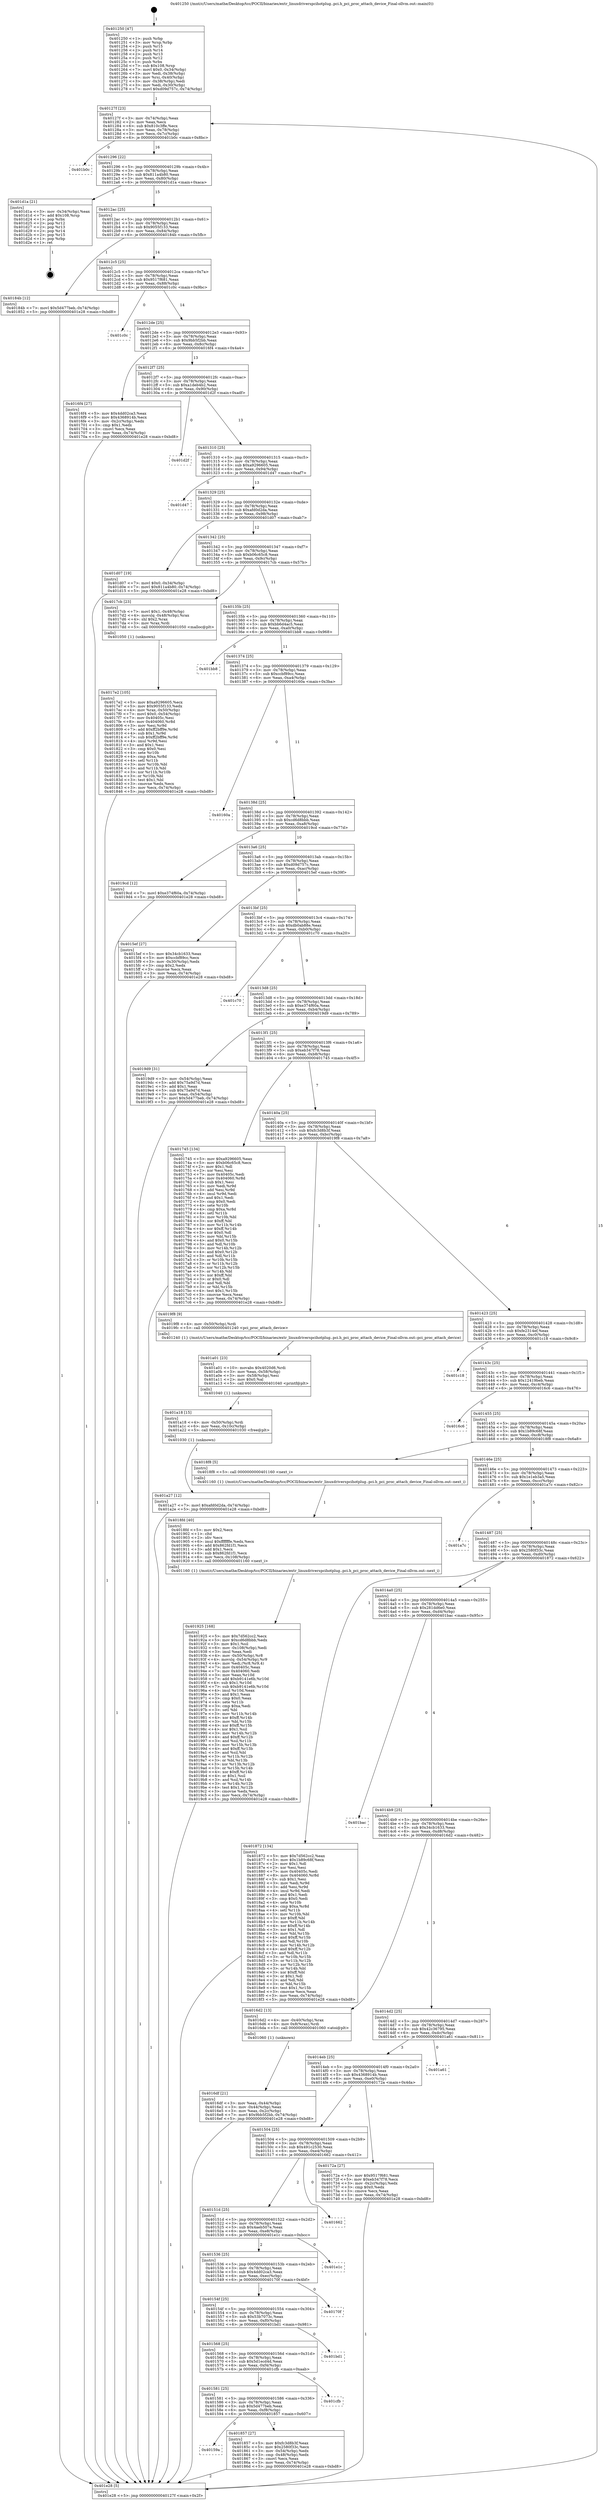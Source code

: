 digraph "0x401250" {
  label = "0x401250 (/mnt/c/Users/mathe/Desktop/tcc/POCII/binaries/extr_linuxdriverspcihotplug..pci.h_pci_proc_attach_device_Final-ollvm.out::main(0))"
  labelloc = "t"
  node[shape=record]

  Entry [label="",width=0.3,height=0.3,shape=circle,fillcolor=black,style=filled]
  "0x40127f" [label="{
     0x40127f [23]\l
     | [instrs]\l
     &nbsp;&nbsp;0x40127f \<+3\>: mov -0x74(%rbp),%eax\l
     &nbsp;&nbsp;0x401282 \<+2\>: mov %eax,%ecx\l
     &nbsp;&nbsp;0x401284 \<+6\>: sub $0x810c3ffe,%ecx\l
     &nbsp;&nbsp;0x40128a \<+3\>: mov %eax,-0x78(%rbp)\l
     &nbsp;&nbsp;0x40128d \<+3\>: mov %ecx,-0x7c(%rbp)\l
     &nbsp;&nbsp;0x401290 \<+6\>: je 0000000000401b0c \<main+0x8bc\>\l
  }"]
  "0x401b0c" [label="{
     0x401b0c\l
  }", style=dashed]
  "0x401296" [label="{
     0x401296 [22]\l
     | [instrs]\l
     &nbsp;&nbsp;0x401296 \<+5\>: jmp 000000000040129b \<main+0x4b\>\l
     &nbsp;&nbsp;0x40129b \<+3\>: mov -0x78(%rbp),%eax\l
     &nbsp;&nbsp;0x40129e \<+5\>: sub $0x811a4b80,%eax\l
     &nbsp;&nbsp;0x4012a3 \<+3\>: mov %eax,-0x80(%rbp)\l
     &nbsp;&nbsp;0x4012a6 \<+6\>: je 0000000000401d1a \<main+0xaca\>\l
  }"]
  Exit [label="",width=0.3,height=0.3,shape=circle,fillcolor=black,style=filled,peripheries=2]
  "0x401d1a" [label="{
     0x401d1a [21]\l
     | [instrs]\l
     &nbsp;&nbsp;0x401d1a \<+3\>: mov -0x34(%rbp),%eax\l
     &nbsp;&nbsp;0x401d1d \<+7\>: add $0x108,%rsp\l
     &nbsp;&nbsp;0x401d24 \<+1\>: pop %rbx\l
     &nbsp;&nbsp;0x401d25 \<+2\>: pop %r12\l
     &nbsp;&nbsp;0x401d27 \<+2\>: pop %r13\l
     &nbsp;&nbsp;0x401d29 \<+2\>: pop %r14\l
     &nbsp;&nbsp;0x401d2b \<+2\>: pop %r15\l
     &nbsp;&nbsp;0x401d2d \<+1\>: pop %rbp\l
     &nbsp;&nbsp;0x401d2e \<+1\>: ret\l
  }"]
  "0x4012ac" [label="{
     0x4012ac [25]\l
     | [instrs]\l
     &nbsp;&nbsp;0x4012ac \<+5\>: jmp 00000000004012b1 \<main+0x61\>\l
     &nbsp;&nbsp;0x4012b1 \<+3\>: mov -0x78(%rbp),%eax\l
     &nbsp;&nbsp;0x4012b4 \<+5\>: sub $0x9055f133,%eax\l
     &nbsp;&nbsp;0x4012b9 \<+6\>: mov %eax,-0x84(%rbp)\l
     &nbsp;&nbsp;0x4012bf \<+6\>: je 000000000040184b \<main+0x5fb\>\l
  }"]
  "0x401a27" [label="{
     0x401a27 [12]\l
     | [instrs]\l
     &nbsp;&nbsp;0x401a27 \<+7\>: movl $0xafd0d2da,-0x74(%rbp)\l
     &nbsp;&nbsp;0x401a2e \<+5\>: jmp 0000000000401e28 \<main+0xbd8\>\l
  }"]
  "0x40184b" [label="{
     0x40184b [12]\l
     | [instrs]\l
     &nbsp;&nbsp;0x40184b \<+7\>: movl $0x5d477beb,-0x74(%rbp)\l
     &nbsp;&nbsp;0x401852 \<+5\>: jmp 0000000000401e28 \<main+0xbd8\>\l
  }"]
  "0x4012c5" [label="{
     0x4012c5 [25]\l
     | [instrs]\l
     &nbsp;&nbsp;0x4012c5 \<+5\>: jmp 00000000004012ca \<main+0x7a\>\l
     &nbsp;&nbsp;0x4012ca \<+3\>: mov -0x78(%rbp),%eax\l
     &nbsp;&nbsp;0x4012cd \<+5\>: sub $0x9517f681,%eax\l
     &nbsp;&nbsp;0x4012d2 \<+6\>: mov %eax,-0x88(%rbp)\l
     &nbsp;&nbsp;0x4012d8 \<+6\>: je 0000000000401c0c \<main+0x9bc\>\l
  }"]
  "0x401a18" [label="{
     0x401a18 [15]\l
     | [instrs]\l
     &nbsp;&nbsp;0x401a18 \<+4\>: mov -0x50(%rbp),%rdi\l
     &nbsp;&nbsp;0x401a1c \<+6\>: mov %eax,-0x10c(%rbp)\l
     &nbsp;&nbsp;0x401a22 \<+5\>: call 0000000000401030 \<free@plt\>\l
     | [calls]\l
     &nbsp;&nbsp;0x401030 \{1\} (unknown)\l
  }"]
  "0x401c0c" [label="{
     0x401c0c\l
  }", style=dashed]
  "0x4012de" [label="{
     0x4012de [25]\l
     | [instrs]\l
     &nbsp;&nbsp;0x4012de \<+5\>: jmp 00000000004012e3 \<main+0x93\>\l
     &nbsp;&nbsp;0x4012e3 \<+3\>: mov -0x78(%rbp),%eax\l
     &nbsp;&nbsp;0x4012e6 \<+5\>: sub $0x9bb5f2bb,%eax\l
     &nbsp;&nbsp;0x4012eb \<+6\>: mov %eax,-0x8c(%rbp)\l
     &nbsp;&nbsp;0x4012f1 \<+6\>: je 00000000004016f4 \<main+0x4a4\>\l
  }"]
  "0x401a01" [label="{
     0x401a01 [23]\l
     | [instrs]\l
     &nbsp;&nbsp;0x401a01 \<+10\>: movabs $0x4020d6,%rdi\l
     &nbsp;&nbsp;0x401a0b \<+3\>: mov %eax,-0x58(%rbp)\l
     &nbsp;&nbsp;0x401a0e \<+3\>: mov -0x58(%rbp),%esi\l
     &nbsp;&nbsp;0x401a11 \<+2\>: mov $0x0,%al\l
     &nbsp;&nbsp;0x401a13 \<+5\>: call 0000000000401040 \<printf@plt\>\l
     | [calls]\l
     &nbsp;&nbsp;0x401040 \{1\} (unknown)\l
  }"]
  "0x4016f4" [label="{
     0x4016f4 [27]\l
     | [instrs]\l
     &nbsp;&nbsp;0x4016f4 \<+5\>: mov $0x4dd02ca3,%eax\l
     &nbsp;&nbsp;0x4016f9 \<+5\>: mov $0x4368914b,%ecx\l
     &nbsp;&nbsp;0x4016fe \<+3\>: mov -0x2c(%rbp),%edx\l
     &nbsp;&nbsp;0x401701 \<+3\>: cmp $0x1,%edx\l
     &nbsp;&nbsp;0x401704 \<+3\>: cmovl %ecx,%eax\l
     &nbsp;&nbsp;0x401707 \<+3\>: mov %eax,-0x74(%rbp)\l
     &nbsp;&nbsp;0x40170a \<+5\>: jmp 0000000000401e28 \<main+0xbd8\>\l
  }"]
  "0x4012f7" [label="{
     0x4012f7 [25]\l
     | [instrs]\l
     &nbsp;&nbsp;0x4012f7 \<+5\>: jmp 00000000004012fc \<main+0xac\>\l
     &nbsp;&nbsp;0x4012fc \<+3\>: mov -0x78(%rbp),%eax\l
     &nbsp;&nbsp;0x4012ff \<+5\>: sub $0xa1deb4b2,%eax\l
     &nbsp;&nbsp;0x401304 \<+6\>: mov %eax,-0x90(%rbp)\l
     &nbsp;&nbsp;0x40130a \<+6\>: je 0000000000401d2f \<main+0xadf\>\l
  }"]
  "0x401925" [label="{
     0x401925 [168]\l
     | [instrs]\l
     &nbsp;&nbsp;0x401925 \<+5\>: mov $0x7d562cc2,%ecx\l
     &nbsp;&nbsp;0x40192a \<+5\>: mov $0xcd6d8bbb,%edx\l
     &nbsp;&nbsp;0x40192f \<+3\>: mov $0x1,%sil\l
     &nbsp;&nbsp;0x401932 \<+6\>: mov -0x108(%rbp),%edi\l
     &nbsp;&nbsp;0x401938 \<+3\>: imul %eax,%edi\l
     &nbsp;&nbsp;0x40193b \<+4\>: mov -0x50(%rbp),%r8\l
     &nbsp;&nbsp;0x40193f \<+4\>: movslq -0x54(%rbp),%r9\l
     &nbsp;&nbsp;0x401943 \<+4\>: mov %edi,(%r8,%r9,4)\l
     &nbsp;&nbsp;0x401947 \<+7\>: mov 0x40405c,%eax\l
     &nbsp;&nbsp;0x40194e \<+7\>: mov 0x404060,%edi\l
     &nbsp;&nbsp;0x401955 \<+3\>: mov %eax,%r10d\l
     &nbsp;&nbsp;0x401958 \<+7\>: add $0xb9141e6b,%r10d\l
     &nbsp;&nbsp;0x40195f \<+4\>: sub $0x1,%r10d\l
     &nbsp;&nbsp;0x401963 \<+7\>: sub $0xb9141e6b,%r10d\l
     &nbsp;&nbsp;0x40196a \<+4\>: imul %r10d,%eax\l
     &nbsp;&nbsp;0x40196e \<+3\>: and $0x1,%eax\l
     &nbsp;&nbsp;0x401971 \<+3\>: cmp $0x0,%eax\l
     &nbsp;&nbsp;0x401974 \<+4\>: sete %r11b\l
     &nbsp;&nbsp;0x401978 \<+3\>: cmp $0xa,%edi\l
     &nbsp;&nbsp;0x40197b \<+3\>: setl %bl\l
     &nbsp;&nbsp;0x40197e \<+3\>: mov %r11b,%r14b\l
     &nbsp;&nbsp;0x401981 \<+4\>: xor $0xff,%r14b\l
     &nbsp;&nbsp;0x401985 \<+3\>: mov %bl,%r15b\l
     &nbsp;&nbsp;0x401988 \<+4\>: xor $0xff,%r15b\l
     &nbsp;&nbsp;0x40198c \<+4\>: xor $0x1,%sil\l
     &nbsp;&nbsp;0x401990 \<+3\>: mov %r14b,%r12b\l
     &nbsp;&nbsp;0x401993 \<+4\>: and $0xff,%r12b\l
     &nbsp;&nbsp;0x401997 \<+3\>: and %sil,%r11b\l
     &nbsp;&nbsp;0x40199a \<+3\>: mov %r15b,%r13b\l
     &nbsp;&nbsp;0x40199d \<+4\>: and $0xff,%r13b\l
     &nbsp;&nbsp;0x4019a1 \<+3\>: and %sil,%bl\l
     &nbsp;&nbsp;0x4019a4 \<+3\>: or %r11b,%r12b\l
     &nbsp;&nbsp;0x4019a7 \<+3\>: or %bl,%r13b\l
     &nbsp;&nbsp;0x4019aa \<+3\>: xor %r13b,%r12b\l
     &nbsp;&nbsp;0x4019ad \<+3\>: or %r15b,%r14b\l
     &nbsp;&nbsp;0x4019b0 \<+4\>: xor $0xff,%r14b\l
     &nbsp;&nbsp;0x4019b4 \<+4\>: or $0x1,%sil\l
     &nbsp;&nbsp;0x4019b8 \<+3\>: and %sil,%r14b\l
     &nbsp;&nbsp;0x4019bb \<+3\>: or %r14b,%r12b\l
     &nbsp;&nbsp;0x4019be \<+4\>: test $0x1,%r12b\l
     &nbsp;&nbsp;0x4019c2 \<+3\>: cmovne %edx,%ecx\l
     &nbsp;&nbsp;0x4019c5 \<+3\>: mov %ecx,-0x74(%rbp)\l
     &nbsp;&nbsp;0x4019c8 \<+5\>: jmp 0000000000401e28 \<main+0xbd8\>\l
  }"]
  "0x401d2f" [label="{
     0x401d2f\l
  }", style=dashed]
  "0x401310" [label="{
     0x401310 [25]\l
     | [instrs]\l
     &nbsp;&nbsp;0x401310 \<+5\>: jmp 0000000000401315 \<main+0xc5\>\l
     &nbsp;&nbsp;0x401315 \<+3\>: mov -0x78(%rbp),%eax\l
     &nbsp;&nbsp;0x401318 \<+5\>: sub $0xa9296605,%eax\l
     &nbsp;&nbsp;0x40131d \<+6\>: mov %eax,-0x94(%rbp)\l
     &nbsp;&nbsp;0x401323 \<+6\>: je 0000000000401d47 \<main+0xaf7\>\l
  }"]
  "0x4018fd" [label="{
     0x4018fd [40]\l
     | [instrs]\l
     &nbsp;&nbsp;0x4018fd \<+5\>: mov $0x2,%ecx\l
     &nbsp;&nbsp;0x401902 \<+1\>: cltd\l
     &nbsp;&nbsp;0x401903 \<+2\>: idiv %ecx\l
     &nbsp;&nbsp;0x401905 \<+6\>: imul $0xfffffffe,%edx,%ecx\l
     &nbsp;&nbsp;0x40190b \<+6\>: add $0x862fd1f1,%ecx\l
     &nbsp;&nbsp;0x401911 \<+3\>: add $0x1,%ecx\l
     &nbsp;&nbsp;0x401914 \<+6\>: sub $0x862fd1f1,%ecx\l
     &nbsp;&nbsp;0x40191a \<+6\>: mov %ecx,-0x108(%rbp)\l
     &nbsp;&nbsp;0x401920 \<+5\>: call 0000000000401160 \<next_i\>\l
     | [calls]\l
     &nbsp;&nbsp;0x401160 \{1\} (/mnt/c/Users/mathe/Desktop/tcc/POCII/binaries/extr_linuxdriverspcihotplug..pci.h_pci_proc_attach_device_Final-ollvm.out::next_i)\l
  }"]
  "0x401d47" [label="{
     0x401d47\l
  }", style=dashed]
  "0x401329" [label="{
     0x401329 [25]\l
     | [instrs]\l
     &nbsp;&nbsp;0x401329 \<+5\>: jmp 000000000040132e \<main+0xde\>\l
     &nbsp;&nbsp;0x40132e \<+3\>: mov -0x78(%rbp),%eax\l
     &nbsp;&nbsp;0x401331 \<+5\>: sub $0xafd0d2da,%eax\l
     &nbsp;&nbsp;0x401336 \<+6\>: mov %eax,-0x98(%rbp)\l
     &nbsp;&nbsp;0x40133c \<+6\>: je 0000000000401d07 \<main+0xab7\>\l
  }"]
  "0x40159a" [label="{
     0x40159a\l
  }", style=dashed]
  "0x401d07" [label="{
     0x401d07 [19]\l
     | [instrs]\l
     &nbsp;&nbsp;0x401d07 \<+7\>: movl $0x0,-0x34(%rbp)\l
     &nbsp;&nbsp;0x401d0e \<+7\>: movl $0x811a4b80,-0x74(%rbp)\l
     &nbsp;&nbsp;0x401d15 \<+5\>: jmp 0000000000401e28 \<main+0xbd8\>\l
  }"]
  "0x401342" [label="{
     0x401342 [25]\l
     | [instrs]\l
     &nbsp;&nbsp;0x401342 \<+5\>: jmp 0000000000401347 \<main+0xf7\>\l
     &nbsp;&nbsp;0x401347 \<+3\>: mov -0x78(%rbp),%eax\l
     &nbsp;&nbsp;0x40134a \<+5\>: sub $0xb06c65c8,%eax\l
     &nbsp;&nbsp;0x40134f \<+6\>: mov %eax,-0x9c(%rbp)\l
     &nbsp;&nbsp;0x401355 \<+6\>: je 00000000004017cb \<main+0x57b\>\l
  }"]
  "0x401857" [label="{
     0x401857 [27]\l
     | [instrs]\l
     &nbsp;&nbsp;0x401857 \<+5\>: mov $0xfc3d8b3f,%eax\l
     &nbsp;&nbsp;0x40185c \<+5\>: mov $0x2580f33c,%ecx\l
     &nbsp;&nbsp;0x401861 \<+3\>: mov -0x54(%rbp),%edx\l
     &nbsp;&nbsp;0x401864 \<+3\>: cmp -0x48(%rbp),%edx\l
     &nbsp;&nbsp;0x401867 \<+3\>: cmovl %ecx,%eax\l
     &nbsp;&nbsp;0x40186a \<+3\>: mov %eax,-0x74(%rbp)\l
     &nbsp;&nbsp;0x40186d \<+5\>: jmp 0000000000401e28 \<main+0xbd8\>\l
  }"]
  "0x4017cb" [label="{
     0x4017cb [23]\l
     | [instrs]\l
     &nbsp;&nbsp;0x4017cb \<+7\>: movl $0x1,-0x48(%rbp)\l
     &nbsp;&nbsp;0x4017d2 \<+4\>: movslq -0x48(%rbp),%rax\l
     &nbsp;&nbsp;0x4017d6 \<+4\>: shl $0x2,%rax\l
     &nbsp;&nbsp;0x4017da \<+3\>: mov %rax,%rdi\l
     &nbsp;&nbsp;0x4017dd \<+5\>: call 0000000000401050 \<malloc@plt\>\l
     | [calls]\l
     &nbsp;&nbsp;0x401050 \{1\} (unknown)\l
  }"]
  "0x40135b" [label="{
     0x40135b [25]\l
     | [instrs]\l
     &nbsp;&nbsp;0x40135b \<+5\>: jmp 0000000000401360 \<main+0x110\>\l
     &nbsp;&nbsp;0x401360 \<+3\>: mov -0x78(%rbp),%eax\l
     &nbsp;&nbsp;0x401363 \<+5\>: sub $0xbb6d4ac5,%eax\l
     &nbsp;&nbsp;0x401368 \<+6\>: mov %eax,-0xa0(%rbp)\l
     &nbsp;&nbsp;0x40136e \<+6\>: je 0000000000401bb8 \<main+0x968\>\l
  }"]
  "0x401581" [label="{
     0x401581 [25]\l
     | [instrs]\l
     &nbsp;&nbsp;0x401581 \<+5\>: jmp 0000000000401586 \<main+0x336\>\l
     &nbsp;&nbsp;0x401586 \<+3\>: mov -0x78(%rbp),%eax\l
     &nbsp;&nbsp;0x401589 \<+5\>: sub $0x5d477beb,%eax\l
     &nbsp;&nbsp;0x40158e \<+6\>: mov %eax,-0xf8(%rbp)\l
     &nbsp;&nbsp;0x401594 \<+6\>: je 0000000000401857 \<main+0x607\>\l
  }"]
  "0x401bb8" [label="{
     0x401bb8\l
  }", style=dashed]
  "0x401374" [label="{
     0x401374 [25]\l
     | [instrs]\l
     &nbsp;&nbsp;0x401374 \<+5\>: jmp 0000000000401379 \<main+0x129\>\l
     &nbsp;&nbsp;0x401379 \<+3\>: mov -0x78(%rbp),%eax\l
     &nbsp;&nbsp;0x40137c \<+5\>: sub $0xccbf89cc,%eax\l
     &nbsp;&nbsp;0x401381 \<+6\>: mov %eax,-0xa4(%rbp)\l
     &nbsp;&nbsp;0x401387 \<+6\>: je 000000000040160a \<main+0x3ba\>\l
  }"]
  "0x401cfb" [label="{
     0x401cfb\l
  }", style=dashed]
  "0x40160a" [label="{
     0x40160a\l
  }", style=dashed]
  "0x40138d" [label="{
     0x40138d [25]\l
     | [instrs]\l
     &nbsp;&nbsp;0x40138d \<+5\>: jmp 0000000000401392 \<main+0x142\>\l
     &nbsp;&nbsp;0x401392 \<+3\>: mov -0x78(%rbp),%eax\l
     &nbsp;&nbsp;0x401395 \<+5\>: sub $0xcd6d8bbb,%eax\l
     &nbsp;&nbsp;0x40139a \<+6\>: mov %eax,-0xa8(%rbp)\l
     &nbsp;&nbsp;0x4013a0 \<+6\>: je 00000000004019cd \<main+0x77d\>\l
  }"]
  "0x401568" [label="{
     0x401568 [25]\l
     | [instrs]\l
     &nbsp;&nbsp;0x401568 \<+5\>: jmp 000000000040156d \<main+0x31d\>\l
     &nbsp;&nbsp;0x40156d \<+3\>: mov -0x78(%rbp),%eax\l
     &nbsp;&nbsp;0x401570 \<+5\>: sub $0x5d1ecd4d,%eax\l
     &nbsp;&nbsp;0x401575 \<+6\>: mov %eax,-0xf4(%rbp)\l
     &nbsp;&nbsp;0x40157b \<+6\>: je 0000000000401cfb \<main+0xaab\>\l
  }"]
  "0x4019cd" [label="{
     0x4019cd [12]\l
     | [instrs]\l
     &nbsp;&nbsp;0x4019cd \<+7\>: movl $0xe374f60a,-0x74(%rbp)\l
     &nbsp;&nbsp;0x4019d4 \<+5\>: jmp 0000000000401e28 \<main+0xbd8\>\l
  }"]
  "0x4013a6" [label="{
     0x4013a6 [25]\l
     | [instrs]\l
     &nbsp;&nbsp;0x4013a6 \<+5\>: jmp 00000000004013ab \<main+0x15b\>\l
     &nbsp;&nbsp;0x4013ab \<+3\>: mov -0x78(%rbp),%eax\l
     &nbsp;&nbsp;0x4013ae \<+5\>: sub $0xd09d757c,%eax\l
     &nbsp;&nbsp;0x4013b3 \<+6\>: mov %eax,-0xac(%rbp)\l
     &nbsp;&nbsp;0x4013b9 \<+6\>: je 00000000004015ef \<main+0x39f\>\l
  }"]
  "0x401bd1" [label="{
     0x401bd1\l
  }", style=dashed]
  "0x4015ef" [label="{
     0x4015ef [27]\l
     | [instrs]\l
     &nbsp;&nbsp;0x4015ef \<+5\>: mov $0x34cb1633,%eax\l
     &nbsp;&nbsp;0x4015f4 \<+5\>: mov $0xccbf89cc,%ecx\l
     &nbsp;&nbsp;0x4015f9 \<+3\>: mov -0x30(%rbp),%edx\l
     &nbsp;&nbsp;0x4015fc \<+3\>: cmp $0x2,%edx\l
     &nbsp;&nbsp;0x4015ff \<+3\>: cmovne %ecx,%eax\l
     &nbsp;&nbsp;0x401602 \<+3\>: mov %eax,-0x74(%rbp)\l
     &nbsp;&nbsp;0x401605 \<+5\>: jmp 0000000000401e28 \<main+0xbd8\>\l
  }"]
  "0x4013bf" [label="{
     0x4013bf [25]\l
     | [instrs]\l
     &nbsp;&nbsp;0x4013bf \<+5\>: jmp 00000000004013c4 \<main+0x174\>\l
     &nbsp;&nbsp;0x4013c4 \<+3\>: mov -0x78(%rbp),%eax\l
     &nbsp;&nbsp;0x4013c7 \<+5\>: sub $0xdb0ab88e,%eax\l
     &nbsp;&nbsp;0x4013cc \<+6\>: mov %eax,-0xb0(%rbp)\l
     &nbsp;&nbsp;0x4013d2 \<+6\>: je 0000000000401c70 \<main+0xa20\>\l
  }"]
  "0x401e28" [label="{
     0x401e28 [5]\l
     | [instrs]\l
     &nbsp;&nbsp;0x401e28 \<+5\>: jmp 000000000040127f \<main+0x2f\>\l
  }"]
  "0x401250" [label="{
     0x401250 [47]\l
     | [instrs]\l
     &nbsp;&nbsp;0x401250 \<+1\>: push %rbp\l
     &nbsp;&nbsp;0x401251 \<+3\>: mov %rsp,%rbp\l
     &nbsp;&nbsp;0x401254 \<+2\>: push %r15\l
     &nbsp;&nbsp;0x401256 \<+2\>: push %r14\l
     &nbsp;&nbsp;0x401258 \<+2\>: push %r13\l
     &nbsp;&nbsp;0x40125a \<+2\>: push %r12\l
     &nbsp;&nbsp;0x40125c \<+1\>: push %rbx\l
     &nbsp;&nbsp;0x40125d \<+7\>: sub $0x108,%rsp\l
     &nbsp;&nbsp;0x401264 \<+7\>: movl $0x0,-0x34(%rbp)\l
     &nbsp;&nbsp;0x40126b \<+3\>: mov %edi,-0x38(%rbp)\l
     &nbsp;&nbsp;0x40126e \<+4\>: mov %rsi,-0x40(%rbp)\l
     &nbsp;&nbsp;0x401272 \<+3\>: mov -0x38(%rbp),%edi\l
     &nbsp;&nbsp;0x401275 \<+3\>: mov %edi,-0x30(%rbp)\l
     &nbsp;&nbsp;0x401278 \<+7\>: movl $0xd09d757c,-0x74(%rbp)\l
  }"]
  "0x40154f" [label="{
     0x40154f [25]\l
     | [instrs]\l
     &nbsp;&nbsp;0x40154f \<+5\>: jmp 0000000000401554 \<main+0x304\>\l
     &nbsp;&nbsp;0x401554 \<+3\>: mov -0x78(%rbp),%eax\l
     &nbsp;&nbsp;0x401557 \<+5\>: sub $0x53b7073c,%eax\l
     &nbsp;&nbsp;0x40155c \<+6\>: mov %eax,-0xf0(%rbp)\l
     &nbsp;&nbsp;0x401562 \<+6\>: je 0000000000401bd1 \<main+0x981\>\l
  }"]
  "0x401c70" [label="{
     0x401c70\l
  }", style=dashed]
  "0x4013d8" [label="{
     0x4013d8 [25]\l
     | [instrs]\l
     &nbsp;&nbsp;0x4013d8 \<+5\>: jmp 00000000004013dd \<main+0x18d\>\l
     &nbsp;&nbsp;0x4013dd \<+3\>: mov -0x78(%rbp),%eax\l
     &nbsp;&nbsp;0x4013e0 \<+5\>: sub $0xe374f60a,%eax\l
     &nbsp;&nbsp;0x4013e5 \<+6\>: mov %eax,-0xb4(%rbp)\l
     &nbsp;&nbsp;0x4013eb \<+6\>: je 00000000004019d9 \<main+0x789\>\l
  }"]
  "0x40170f" [label="{
     0x40170f\l
  }", style=dashed]
  "0x4019d9" [label="{
     0x4019d9 [31]\l
     | [instrs]\l
     &nbsp;&nbsp;0x4019d9 \<+3\>: mov -0x54(%rbp),%eax\l
     &nbsp;&nbsp;0x4019dc \<+5\>: add $0x75a9d7d,%eax\l
     &nbsp;&nbsp;0x4019e1 \<+3\>: add $0x1,%eax\l
     &nbsp;&nbsp;0x4019e4 \<+5\>: sub $0x75a9d7d,%eax\l
     &nbsp;&nbsp;0x4019e9 \<+3\>: mov %eax,-0x54(%rbp)\l
     &nbsp;&nbsp;0x4019ec \<+7\>: movl $0x5d477beb,-0x74(%rbp)\l
     &nbsp;&nbsp;0x4019f3 \<+5\>: jmp 0000000000401e28 \<main+0xbd8\>\l
  }"]
  "0x4013f1" [label="{
     0x4013f1 [25]\l
     | [instrs]\l
     &nbsp;&nbsp;0x4013f1 \<+5\>: jmp 00000000004013f6 \<main+0x1a6\>\l
     &nbsp;&nbsp;0x4013f6 \<+3\>: mov -0x78(%rbp),%eax\l
     &nbsp;&nbsp;0x4013f9 \<+5\>: sub $0xeb347f78,%eax\l
     &nbsp;&nbsp;0x4013fe \<+6\>: mov %eax,-0xb8(%rbp)\l
     &nbsp;&nbsp;0x401404 \<+6\>: je 0000000000401745 \<main+0x4f5\>\l
  }"]
  "0x401536" [label="{
     0x401536 [25]\l
     | [instrs]\l
     &nbsp;&nbsp;0x401536 \<+5\>: jmp 000000000040153b \<main+0x2eb\>\l
     &nbsp;&nbsp;0x40153b \<+3\>: mov -0x78(%rbp),%eax\l
     &nbsp;&nbsp;0x40153e \<+5\>: sub $0x4dd02ca3,%eax\l
     &nbsp;&nbsp;0x401543 \<+6\>: mov %eax,-0xec(%rbp)\l
     &nbsp;&nbsp;0x401549 \<+6\>: je 000000000040170f \<main+0x4bf\>\l
  }"]
  "0x401745" [label="{
     0x401745 [134]\l
     | [instrs]\l
     &nbsp;&nbsp;0x401745 \<+5\>: mov $0xa9296605,%eax\l
     &nbsp;&nbsp;0x40174a \<+5\>: mov $0xb06c65c8,%ecx\l
     &nbsp;&nbsp;0x40174f \<+2\>: mov $0x1,%dl\l
     &nbsp;&nbsp;0x401751 \<+2\>: xor %esi,%esi\l
     &nbsp;&nbsp;0x401753 \<+7\>: mov 0x40405c,%edi\l
     &nbsp;&nbsp;0x40175a \<+8\>: mov 0x404060,%r8d\l
     &nbsp;&nbsp;0x401762 \<+3\>: sub $0x1,%esi\l
     &nbsp;&nbsp;0x401765 \<+3\>: mov %edi,%r9d\l
     &nbsp;&nbsp;0x401768 \<+3\>: add %esi,%r9d\l
     &nbsp;&nbsp;0x40176b \<+4\>: imul %r9d,%edi\l
     &nbsp;&nbsp;0x40176f \<+3\>: and $0x1,%edi\l
     &nbsp;&nbsp;0x401772 \<+3\>: cmp $0x0,%edi\l
     &nbsp;&nbsp;0x401775 \<+4\>: sete %r10b\l
     &nbsp;&nbsp;0x401779 \<+4\>: cmp $0xa,%r8d\l
     &nbsp;&nbsp;0x40177d \<+4\>: setl %r11b\l
     &nbsp;&nbsp;0x401781 \<+3\>: mov %r10b,%bl\l
     &nbsp;&nbsp;0x401784 \<+3\>: xor $0xff,%bl\l
     &nbsp;&nbsp;0x401787 \<+3\>: mov %r11b,%r14b\l
     &nbsp;&nbsp;0x40178a \<+4\>: xor $0xff,%r14b\l
     &nbsp;&nbsp;0x40178e \<+3\>: xor $0x0,%dl\l
     &nbsp;&nbsp;0x401791 \<+3\>: mov %bl,%r15b\l
     &nbsp;&nbsp;0x401794 \<+4\>: and $0x0,%r15b\l
     &nbsp;&nbsp;0x401798 \<+3\>: and %dl,%r10b\l
     &nbsp;&nbsp;0x40179b \<+3\>: mov %r14b,%r12b\l
     &nbsp;&nbsp;0x40179e \<+4\>: and $0x0,%r12b\l
     &nbsp;&nbsp;0x4017a2 \<+3\>: and %dl,%r11b\l
     &nbsp;&nbsp;0x4017a5 \<+3\>: or %r10b,%r15b\l
     &nbsp;&nbsp;0x4017a8 \<+3\>: or %r11b,%r12b\l
     &nbsp;&nbsp;0x4017ab \<+3\>: xor %r12b,%r15b\l
     &nbsp;&nbsp;0x4017ae \<+3\>: or %r14b,%bl\l
     &nbsp;&nbsp;0x4017b1 \<+3\>: xor $0xff,%bl\l
     &nbsp;&nbsp;0x4017b4 \<+3\>: or $0x0,%dl\l
     &nbsp;&nbsp;0x4017b7 \<+2\>: and %dl,%bl\l
     &nbsp;&nbsp;0x4017b9 \<+3\>: or %bl,%r15b\l
     &nbsp;&nbsp;0x4017bc \<+4\>: test $0x1,%r15b\l
     &nbsp;&nbsp;0x4017c0 \<+3\>: cmovne %ecx,%eax\l
     &nbsp;&nbsp;0x4017c3 \<+3\>: mov %eax,-0x74(%rbp)\l
     &nbsp;&nbsp;0x4017c6 \<+5\>: jmp 0000000000401e28 \<main+0xbd8\>\l
  }"]
  "0x40140a" [label="{
     0x40140a [25]\l
     | [instrs]\l
     &nbsp;&nbsp;0x40140a \<+5\>: jmp 000000000040140f \<main+0x1bf\>\l
     &nbsp;&nbsp;0x40140f \<+3\>: mov -0x78(%rbp),%eax\l
     &nbsp;&nbsp;0x401412 \<+5\>: sub $0xfc3d8b3f,%eax\l
     &nbsp;&nbsp;0x401417 \<+6\>: mov %eax,-0xbc(%rbp)\l
     &nbsp;&nbsp;0x40141d \<+6\>: je 00000000004019f8 \<main+0x7a8\>\l
  }"]
  "0x401e1c" [label="{
     0x401e1c\l
  }", style=dashed]
  "0x4019f8" [label="{
     0x4019f8 [9]\l
     | [instrs]\l
     &nbsp;&nbsp;0x4019f8 \<+4\>: mov -0x50(%rbp),%rdi\l
     &nbsp;&nbsp;0x4019fc \<+5\>: call 0000000000401240 \<pci_proc_attach_device\>\l
     | [calls]\l
     &nbsp;&nbsp;0x401240 \{1\} (/mnt/c/Users/mathe/Desktop/tcc/POCII/binaries/extr_linuxdriverspcihotplug..pci.h_pci_proc_attach_device_Final-ollvm.out::pci_proc_attach_device)\l
  }"]
  "0x401423" [label="{
     0x401423 [25]\l
     | [instrs]\l
     &nbsp;&nbsp;0x401423 \<+5\>: jmp 0000000000401428 \<main+0x1d8\>\l
     &nbsp;&nbsp;0x401428 \<+3\>: mov -0x78(%rbp),%eax\l
     &nbsp;&nbsp;0x40142b \<+5\>: sub $0xfe2314ef,%eax\l
     &nbsp;&nbsp;0x401430 \<+6\>: mov %eax,-0xc0(%rbp)\l
     &nbsp;&nbsp;0x401436 \<+6\>: je 0000000000401c18 \<main+0x9c8\>\l
  }"]
  "0x40151d" [label="{
     0x40151d [25]\l
     | [instrs]\l
     &nbsp;&nbsp;0x40151d \<+5\>: jmp 0000000000401522 \<main+0x2d2\>\l
     &nbsp;&nbsp;0x401522 \<+3\>: mov -0x78(%rbp),%eax\l
     &nbsp;&nbsp;0x401525 \<+5\>: sub $0x4aeb507e,%eax\l
     &nbsp;&nbsp;0x40152a \<+6\>: mov %eax,-0xe8(%rbp)\l
     &nbsp;&nbsp;0x401530 \<+6\>: je 0000000000401e1c \<main+0xbcc\>\l
  }"]
  "0x401c18" [label="{
     0x401c18\l
  }", style=dashed]
  "0x40143c" [label="{
     0x40143c [25]\l
     | [instrs]\l
     &nbsp;&nbsp;0x40143c \<+5\>: jmp 0000000000401441 \<main+0x1f1\>\l
     &nbsp;&nbsp;0x401441 \<+3\>: mov -0x78(%rbp),%eax\l
     &nbsp;&nbsp;0x401444 \<+5\>: sub $0x12419beb,%eax\l
     &nbsp;&nbsp;0x401449 \<+6\>: mov %eax,-0xc4(%rbp)\l
     &nbsp;&nbsp;0x40144f \<+6\>: je 00000000004016c6 \<main+0x476\>\l
  }"]
  "0x401662" [label="{
     0x401662\l
  }", style=dashed]
  "0x4016c6" [label="{
     0x4016c6\l
  }", style=dashed]
  "0x401455" [label="{
     0x401455 [25]\l
     | [instrs]\l
     &nbsp;&nbsp;0x401455 \<+5\>: jmp 000000000040145a \<main+0x20a\>\l
     &nbsp;&nbsp;0x40145a \<+3\>: mov -0x78(%rbp),%eax\l
     &nbsp;&nbsp;0x40145d \<+5\>: sub $0x1b89c68f,%eax\l
     &nbsp;&nbsp;0x401462 \<+6\>: mov %eax,-0xc8(%rbp)\l
     &nbsp;&nbsp;0x401468 \<+6\>: je 00000000004018f8 \<main+0x6a8\>\l
  }"]
  "0x4017e2" [label="{
     0x4017e2 [105]\l
     | [instrs]\l
     &nbsp;&nbsp;0x4017e2 \<+5\>: mov $0xa9296605,%ecx\l
     &nbsp;&nbsp;0x4017e7 \<+5\>: mov $0x9055f133,%edx\l
     &nbsp;&nbsp;0x4017ec \<+4\>: mov %rax,-0x50(%rbp)\l
     &nbsp;&nbsp;0x4017f0 \<+7\>: movl $0x0,-0x54(%rbp)\l
     &nbsp;&nbsp;0x4017f7 \<+7\>: mov 0x40405c,%esi\l
     &nbsp;&nbsp;0x4017fe \<+8\>: mov 0x404060,%r8d\l
     &nbsp;&nbsp;0x401806 \<+3\>: mov %esi,%r9d\l
     &nbsp;&nbsp;0x401809 \<+7\>: add $0xff2bff9e,%r9d\l
     &nbsp;&nbsp;0x401810 \<+4\>: sub $0x1,%r9d\l
     &nbsp;&nbsp;0x401814 \<+7\>: sub $0xff2bff9e,%r9d\l
     &nbsp;&nbsp;0x40181b \<+4\>: imul %r9d,%esi\l
     &nbsp;&nbsp;0x40181f \<+3\>: and $0x1,%esi\l
     &nbsp;&nbsp;0x401822 \<+3\>: cmp $0x0,%esi\l
     &nbsp;&nbsp;0x401825 \<+4\>: sete %r10b\l
     &nbsp;&nbsp;0x401829 \<+4\>: cmp $0xa,%r8d\l
     &nbsp;&nbsp;0x40182d \<+4\>: setl %r11b\l
     &nbsp;&nbsp;0x401831 \<+3\>: mov %r10b,%bl\l
     &nbsp;&nbsp;0x401834 \<+3\>: and %r11b,%bl\l
     &nbsp;&nbsp;0x401837 \<+3\>: xor %r11b,%r10b\l
     &nbsp;&nbsp;0x40183a \<+3\>: or %r10b,%bl\l
     &nbsp;&nbsp;0x40183d \<+3\>: test $0x1,%bl\l
     &nbsp;&nbsp;0x401840 \<+3\>: cmovne %edx,%ecx\l
     &nbsp;&nbsp;0x401843 \<+3\>: mov %ecx,-0x74(%rbp)\l
     &nbsp;&nbsp;0x401846 \<+5\>: jmp 0000000000401e28 \<main+0xbd8\>\l
  }"]
  "0x4018f8" [label="{
     0x4018f8 [5]\l
     | [instrs]\l
     &nbsp;&nbsp;0x4018f8 \<+5\>: call 0000000000401160 \<next_i\>\l
     | [calls]\l
     &nbsp;&nbsp;0x401160 \{1\} (/mnt/c/Users/mathe/Desktop/tcc/POCII/binaries/extr_linuxdriverspcihotplug..pci.h_pci_proc_attach_device_Final-ollvm.out::next_i)\l
  }"]
  "0x40146e" [label="{
     0x40146e [25]\l
     | [instrs]\l
     &nbsp;&nbsp;0x40146e \<+5\>: jmp 0000000000401473 \<main+0x223\>\l
     &nbsp;&nbsp;0x401473 \<+3\>: mov -0x78(%rbp),%eax\l
     &nbsp;&nbsp;0x401476 \<+5\>: sub $0x1e1eb3a5,%eax\l
     &nbsp;&nbsp;0x40147b \<+6\>: mov %eax,-0xcc(%rbp)\l
     &nbsp;&nbsp;0x401481 \<+6\>: je 0000000000401a7c \<main+0x82c\>\l
  }"]
  "0x401504" [label="{
     0x401504 [25]\l
     | [instrs]\l
     &nbsp;&nbsp;0x401504 \<+5\>: jmp 0000000000401509 \<main+0x2b9\>\l
     &nbsp;&nbsp;0x401509 \<+3\>: mov -0x78(%rbp),%eax\l
     &nbsp;&nbsp;0x40150c \<+5\>: sub $0x491c2530,%eax\l
     &nbsp;&nbsp;0x401511 \<+6\>: mov %eax,-0xe4(%rbp)\l
     &nbsp;&nbsp;0x401517 \<+6\>: je 0000000000401662 \<main+0x412\>\l
  }"]
  "0x401a7c" [label="{
     0x401a7c\l
  }", style=dashed]
  "0x401487" [label="{
     0x401487 [25]\l
     | [instrs]\l
     &nbsp;&nbsp;0x401487 \<+5\>: jmp 000000000040148c \<main+0x23c\>\l
     &nbsp;&nbsp;0x40148c \<+3\>: mov -0x78(%rbp),%eax\l
     &nbsp;&nbsp;0x40148f \<+5\>: sub $0x2580f33c,%eax\l
     &nbsp;&nbsp;0x401494 \<+6\>: mov %eax,-0xd0(%rbp)\l
     &nbsp;&nbsp;0x40149a \<+6\>: je 0000000000401872 \<main+0x622\>\l
  }"]
  "0x40172a" [label="{
     0x40172a [27]\l
     | [instrs]\l
     &nbsp;&nbsp;0x40172a \<+5\>: mov $0x9517f681,%eax\l
     &nbsp;&nbsp;0x40172f \<+5\>: mov $0xeb347f78,%ecx\l
     &nbsp;&nbsp;0x401734 \<+3\>: mov -0x2c(%rbp),%edx\l
     &nbsp;&nbsp;0x401737 \<+3\>: cmp $0x0,%edx\l
     &nbsp;&nbsp;0x40173a \<+3\>: cmove %ecx,%eax\l
     &nbsp;&nbsp;0x40173d \<+3\>: mov %eax,-0x74(%rbp)\l
     &nbsp;&nbsp;0x401740 \<+5\>: jmp 0000000000401e28 \<main+0xbd8\>\l
  }"]
  "0x401872" [label="{
     0x401872 [134]\l
     | [instrs]\l
     &nbsp;&nbsp;0x401872 \<+5\>: mov $0x7d562cc2,%eax\l
     &nbsp;&nbsp;0x401877 \<+5\>: mov $0x1b89c68f,%ecx\l
     &nbsp;&nbsp;0x40187c \<+2\>: mov $0x1,%dl\l
     &nbsp;&nbsp;0x40187e \<+2\>: xor %esi,%esi\l
     &nbsp;&nbsp;0x401880 \<+7\>: mov 0x40405c,%edi\l
     &nbsp;&nbsp;0x401887 \<+8\>: mov 0x404060,%r8d\l
     &nbsp;&nbsp;0x40188f \<+3\>: sub $0x1,%esi\l
     &nbsp;&nbsp;0x401892 \<+3\>: mov %edi,%r9d\l
     &nbsp;&nbsp;0x401895 \<+3\>: add %esi,%r9d\l
     &nbsp;&nbsp;0x401898 \<+4\>: imul %r9d,%edi\l
     &nbsp;&nbsp;0x40189c \<+3\>: and $0x1,%edi\l
     &nbsp;&nbsp;0x40189f \<+3\>: cmp $0x0,%edi\l
     &nbsp;&nbsp;0x4018a2 \<+4\>: sete %r10b\l
     &nbsp;&nbsp;0x4018a6 \<+4\>: cmp $0xa,%r8d\l
     &nbsp;&nbsp;0x4018aa \<+4\>: setl %r11b\l
     &nbsp;&nbsp;0x4018ae \<+3\>: mov %r10b,%bl\l
     &nbsp;&nbsp;0x4018b1 \<+3\>: xor $0xff,%bl\l
     &nbsp;&nbsp;0x4018b4 \<+3\>: mov %r11b,%r14b\l
     &nbsp;&nbsp;0x4018b7 \<+4\>: xor $0xff,%r14b\l
     &nbsp;&nbsp;0x4018bb \<+3\>: xor $0x1,%dl\l
     &nbsp;&nbsp;0x4018be \<+3\>: mov %bl,%r15b\l
     &nbsp;&nbsp;0x4018c1 \<+4\>: and $0xff,%r15b\l
     &nbsp;&nbsp;0x4018c5 \<+3\>: and %dl,%r10b\l
     &nbsp;&nbsp;0x4018c8 \<+3\>: mov %r14b,%r12b\l
     &nbsp;&nbsp;0x4018cb \<+4\>: and $0xff,%r12b\l
     &nbsp;&nbsp;0x4018cf \<+3\>: and %dl,%r11b\l
     &nbsp;&nbsp;0x4018d2 \<+3\>: or %r10b,%r15b\l
     &nbsp;&nbsp;0x4018d5 \<+3\>: or %r11b,%r12b\l
     &nbsp;&nbsp;0x4018d8 \<+3\>: xor %r12b,%r15b\l
     &nbsp;&nbsp;0x4018db \<+3\>: or %r14b,%bl\l
     &nbsp;&nbsp;0x4018de \<+3\>: xor $0xff,%bl\l
     &nbsp;&nbsp;0x4018e1 \<+3\>: or $0x1,%dl\l
     &nbsp;&nbsp;0x4018e4 \<+2\>: and %dl,%bl\l
     &nbsp;&nbsp;0x4018e6 \<+3\>: or %bl,%r15b\l
     &nbsp;&nbsp;0x4018e9 \<+4\>: test $0x1,%r15b\l
     &nbsp;&nbsp;0x4018ed \<+3\>: cmovne %ecx,%eax\l
     &nbsp;&nbsp;0x4018f0 \<+3\>: mov %eax,-0x74(%rbp)\l
     &nbsp;&nbsp;0x4018f3 \<+5\>: jmp 0000000000401e28 \<main+0xbd8\>\l
  }"]
  "0x4014a0" [label="{
     0x4014a0 [25]\l
     | [instrs]\l
     &nbsp;&nbsp;0x4014a0 \<+5\>: jmp 00000000004014a5 \<main+0x255\>\l
     &nbsp;&nbsp;0x4014a5 \<+3\>: mov -0x78(%rbp),%eax\l
     &nbsp;&nbsp;0x4014a8 \<+5\>: sub $0x281dd6e0,%eax\l
     &nbsp;&nbsp;0x4014ad \<+6\>: mov %eax,-0xd4(%rbp)\l
     &nbsp;&nbsp;0x4014b3 \<+6\>: je 0000000000401bac \<main+0x95c\>\l
  }"]
  "0x4014eb" [label="{
     0x4014eb [25]\l
     | [instrs]\l
     &nbsp;&nbsp;0x4014eb \<+5\>: jmp 00000000004014f0 \<main+0x2a0\>\l
     &nbsp;&nbsp;0x4014f0 \<+3\>: mov -0x78(%rbp),%eax\l
     &nbsp;&nbsp;0x4014f3 \<+5\>: sub $0x4368914b,%eax\l
     &nbsp;&nbsp;0x4014f8 \<+6\>: mov %eax,-0xe0(%rbp)\l
     &nbsp;&nbsp;0x4014fe \<+6\>: je 000000000040172a \<main+0x4da\>\l
  }"]
  "0x401bac" [label="{
     0x401bac\l
  }", style=dashed]
  "0x4014b9" [label="{
     0x4014b9 [25]\l
     | [instrs]\l
     &nbsp;&nbsp;0x4014b9 \<+5\>: jmp 00000000004014be \<main+0x26e\>\l
     &nbsp;&nbsp;0x4014be \<+3\>: mov -0x78(%rbp),%eax\l
     &nbsp;&nbsp;0x4014c1 \<+5\>: sub $0x34cb1633,%eax\l
     &nbsp;&nbsp;0x4014c6 \<+6\>: mov %eax,-0xd8(%rbp)\l
     &nbsp;&nbsp;0x4014cc \<+6\>: je 00000000004016d2 \<main+0x482\>\l
  }"]
  "0x401a61" [label="{
     0x401a61\l
  }", style=dashed]
  "0x4016d2" [label="{
     0x4016d2 [13]\l
     | [instrs]\l
     &nbsp;&nbsp;0x4016d2 \<+4\>: mov -0x40(%rbp),%rax\l
     &nbsp;&nbsp;0x4016d6 \<+4\>: mov 0x8(%rax),%rdi\l
     &nbsp;&nbsp;0x4016da \<+5\>: call 0000000000401060 \<atoi@plt\>\l
     | [calls]\l
     &nbsp;&nbsp;0x401060 \{1\} (unknown)\l
  }"]
  "0x4014d2" [label="{
     0x4014d2 [25]\l
     | [instrs]\l
     &nbsp;&nbsp;0x4014d2 \<+5\>: jmp 00000000004014d7 \<main+0x287\>\l
     &nbsp;&nbsp;0x4014d7 \<+3\>: mov -0x78(%rbp),%eax\l
     &nbsp;&nbsp;0x4014da \<+5\>: sub $0x42c36795,%eax\l
     &nbsp;&nbsp;0x4014df \<+6\>: mov %eax,-0xdc(%rbp)\l
     &nbsp;&nbsp;0x4014e5 \<+6\>: je 0000000000401a61 \<main+0x811\>\l
  }"]
  "0x4016df" [label="{
     0x4016df [21]\l
     | [instrs]\l
     &nbsp;&nbsp;0x4016df \<+3\>: mov %eax,-0x44(%rbp)\l
     &nbsp;&nbsp;0x4016e2 \<+3\>: mov -0x44(%rbp),%eax\l
     &nbsp;&nbsp;0x4016e5 \<+3\>: mov %eax,-0x2c(%rbp)\l
     &nbsp;&nbsp;0x4016e8 \<+7\>: movl $0x9bb5f2bb,-0x74(%rbp)\l
     &nbsp;&nbsp;0x4016ef \<+5\>: jmp 0000000000401e28 \<main+0xbd8\>\l
  }"]
  Entry -> "0x401250" [label=" 1"]
  "0x40127f" -> "0x401b0c" [label=" 0"]
  "0x40127f" -> "0x401296" [label=" 16"]
  "0x401d1a" -> Exit [label=" 1"]
  "0x401296" -> "0x401d1a" [label=" 1"]
  "0x401296" -> "0x4012ac" [label=" 15"]
  "0x401d07" -> "0x401e28" [label=" 1"]
  "0x4012ac" -> "0x40184b" [label=" 1"]
  "0x4012ac" -> "0x4012c5" [label=" 14"]
  "0x401a27" -> "0x401e28" [label=" 1"]
  "0x4012c5" -> "0x401c0c" [label=" 0"]
  "0x4012c5" -> "0x4012de" [label=" 14"]
  "0x401a18" -> "0x401a27" [label=" 1"]
  "0x4012de" -> "0x4016f4" [label=" 1"]
  "0x4012de" -> "0x4012f7" [label=" 13"]
  "0x401a01" -> "0x401a18" [label=" 1"]
  "0x4012f7" -> "0x401d2f" [label=" 0"]
  "0x4012f7" -> "0x401310" [label=" 13"]
  "0x4019f8" -> "0x401a01" [label=" 1"]
  "0x401310" -> "0x401d47" [label=" 0"]
  "0x401310" -> "0x401329" [label=" 13"]
  "0x4019d9" -> "0x401e28" [label=" 1"]
  "0x401329" -> "0x401d07" [label=" 1"]
  "0x401329" -> "0x401342" [label=" 12"]
  "0x4019cd" -> "0x401e28" [label=" 1"]
  "0x401342" -> "0x4017cb" [label=" 1"]
  "0x401342" -> "0x40135b" [label=" 11"]
  "0x401925" -> "0x401e28" [label=" 1"]
  "0x40135b" -> "0x401bb8" [label=" 0"]
  "0x40135b" -> "0x401374" [label=" 11"]
  "0x4018f8" -> "0x4018fd" [label=" 1"]
  "0x401374" -> "0x40160a" [label=" 0"]
  "0x401374" -> "0x40138d" [label=" 11"]
  "0x401872" -> "0x401e28" [label=" 1"]
  "0x40138d" -> "0x4019cd" [label=" 1"]
  "0x40138d" -> "0x4013a6" [label=" 10"]
  "0x401581" -> "0x40159a" [label=" 0"]
  "0x4013a6" -> "0x4015ef" [label=" 1"]
  "0x4013a6" -> "0x4013bf" [label=" 9"]
  "0x4015ef" -> "0x401e28" [label=" 1"]
  "0x401250" -> "0x40127f" [label=" 1"]
  "0x401e28" -> "0x40127f" [label=" 15"]
  "0x401581" -> "0x401857" [label=" 2"]
  "0x4013bf" -> "0x401c70" [label=" 0"]
  "0x4013bf" -> "0x4013d8" [label=" 9"]
  "0x401568" -> "0x401581" [label=" 2"]
  "0x4013d8" -> "0x4019d9" [label=" 1"]
  "0x4013d8" -> "0x4013f1" [label=" 8"]
  "0x401568" -> "0x401cfb" [label=" 0"]
  "0x4013f1" -> "0x401745" [label=" 1"]
  "0x4013f1" -> "0x40140a" [label=" 7"]
  "0x40154f" -> "0x401568" [label=" 2"]
  "0x40140a" -> "0x4019f8" [label=" 1"]
  "0x40140a" -> "0x401423" [label=" 6"]
  "0x40154f" -> "0x401bd1" [label=" 0"]
  "0x401423" -> "0x401c18" [label=" 0"]
  "0x401423" -> "0x40143c" [label=" 6"]
  "0x401536" -> "0x40154f" [label=" 2"]
  "0x40143c" -> "0x4016c6" [label=" 0"]
  "0x40143c" -> "0x401455" [label=" 6"]
  "0x401536" -> "0x40170f" [label=" 0"]
  "0x401455" -> "0x4018f8" [label=" 1"]
  "0x401455" -> "0x40146e" [label=" 5"]
  "0x40151d" -> "0x401536" [label=" 2"]
  "0x40146e" -> "0x401a7c" [label=" 0"]
  "0x40146e" -> "0x401487" [label=" 5"]
  "0x40151d" -> "0x401e1c" [label=" 0"]
  "0x401487" -> "0x401872" [label=" 1"]
  "0x401487" -> "0x4014a0" [label=" 4"]
  "0x4018fd" -> "0x401925" [label=" 1"]
  "0x4014a0" -> "0x401bac" [label=" 0"]
  "0x4014a0" -> "0x4014b9" [label=" 4"]
  "0x401504" -> "0x401662" [label=" 0"]
  "0x4014b9" -> "0x4016d2" [label=" 1"]
  "0x4014b9" -> "0x4014d2" [label=" 3"]
  "0x4016d2" -> "0x4016df" [label=" 1"]
  "0x4016df" -> "0x401e28" [label=" 1"]
  "0x4016f4" -> "0x401e28" [label=" 1"]
  "0x401857" -> "0x401e28" [label=" 2"]
  "0x4014d2" -> "0x401a61" [label=" 0"]
  "0x4014d2" -> "0x4014eb" [label=" 3"]
  "0x401504" -> "0x40151d" [label=" 2"]
  "0x4014eb" -> "0x40172a" [label=" 1"]
  "0x4014eb" -> "0x401504" [label=" 2"]
  "0x40172a" -> "0x401e28" [label=" 1"]
  "0x401745" -> "0x401e28" [label=" 1"]
  "0x4017cb" -> "0x4017e2" [label=" 1"]
  "0x4017e2" -> "0x401e28" [label=" 1"]
  "0x40184b" -> "0x401e28" [label=" 1"]
}
